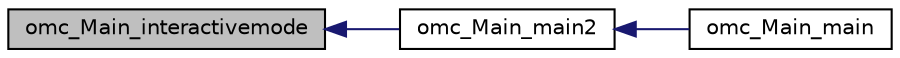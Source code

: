 digraph "omc_Main_interactivemode"
{
  edge [fontname="Helvetica",fontsize="10",labelfontname="Helvetica",labelfontsize="10"];
  node [fontname="Helvetica",fontsize="10",shape=record];
  rankdir="LR";
  Node670 [label="omc_Main_interactivemode",height=0.2,width=0.4,color="black", fillcolor="grey75", style="filled", fontcolor="black"];
  Node670 -> Node671 [dir="back",color="midnightblue",fontsize="10",style="solid",fontname="Helvetica"];
  Node671 [label="omc_Main_main2",height=0.2,width=0.4,color="black", fillcolor="white", style="filled",URL="$d0/d6a/_compiler_2boot_2build_2main_8c.html#a74332d5d9260555d4930db710cec9961"];
  Node671 -> Node672 [dir="back",color="midnightblue",fontsize="10",style="solid",fontname="Helvetica"];
  Node672 [label="omc_Main_main",height=0.2,width=0.4,color="black", fillcolor="white", style="filled",URL="$d0/d55/_main_8h.html#aabe07fd15394b0075c7ba561a1239b8f"];
}
